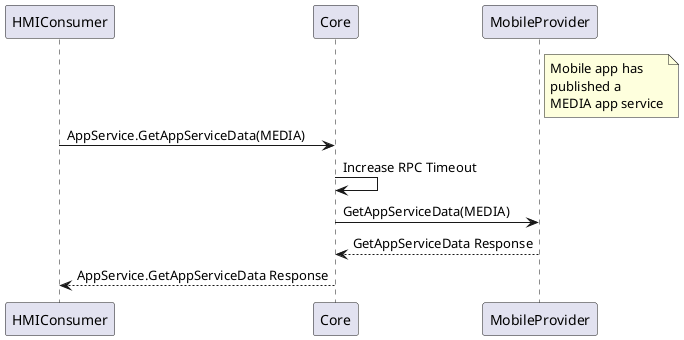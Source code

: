 @startuml GetAppServiceData_HMI_ASC
participant HMIConsumer
participant Core
participant MobileProvider

note right of MobileProvider: Mobile app has\npublished a\nMEDIA app service

HMIConsumer -> Core: AppService.GetAppServiceData(MEDIA)
Core -> Core : Increase RPC Timeout
Core -> MobileProvider: GetAppServiceData(MEDIA)
MobileProvider --> Core: GetAppServiceData Response
Core --> HMIConsumer: AppService.GetAppServiceData Response

@enduml